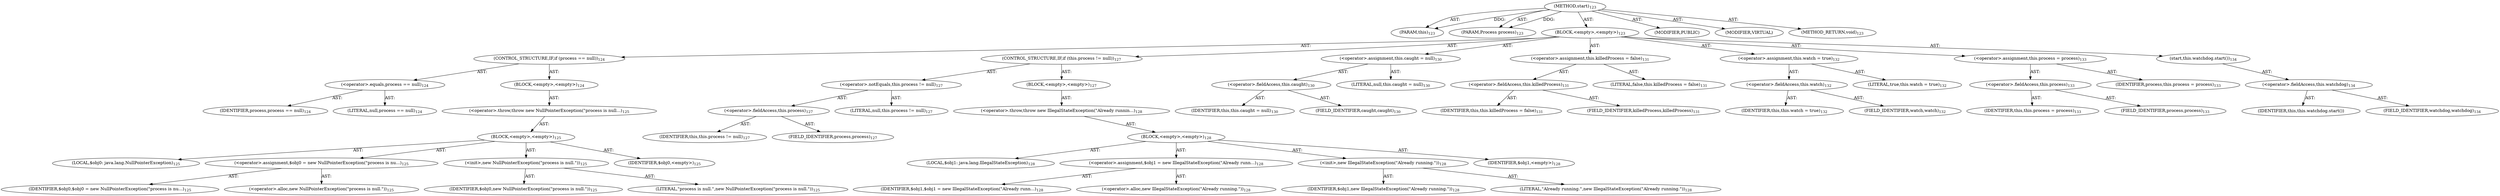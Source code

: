 digraph "start" {  
"111669149698" [label = <(METHOD,start)<SUB>123</SUB>> ]
"115964116992" [label = <(PARAM,this)<SUB>123</SUB>> ]
"115964116998" [label = <(PARAM,Process process)<SUB>123</SUB>> ]
"25769803778" [label = <(BLOCK,&lt;empty&gt;,&lt;empty&gt;)<SUB>123</SUB>> ]
"47244640256" [label = <(CONTROL_STRUCTURE,IF,if (process == null))<SUB>124</SUB>> ]
"30064771087" [label = <(&lt;operator&gt;.equals,process == null)<SUB>124</SUB>> ]
"68719476752" [label = <(IDENTIFIER,process,process == null)<SUB>124</SUB>> ]
"90194313219" [label = <(LITERAL,null,process == null)<SUB>124</SUB>> ]
"25769803779" [label = <(BLOCK,&lt;empty&gt;,&lt;empty&gt;)<SUB>124</SUB>> ]
"30064771088" [label = <(&lt;operator&gt;.throw,throw new NullPointerException(&quot;process is null...)<SUB>125</SUB>> ]
"25769803780" [label = <(BLOCK,&lt;empty&gt;,&lt;empty&gt;)<SUB>125</SUB>> ]
"94489280512" [label = <(LOCAL,$obj0: java.lang.NullPointerException)<SUB>125</SUB>> ]
"30064771089" [label = <(&lt;operator&gt;.assignment,$obj0 = new NullPointerException(&quot;process is nu...)<SUB>125</SUB>> ]
"68719476753" [label = <(IDENTIFIER,$obj0,$obj0 = new NullPointerException(&quot;process is nu...)<SUB>125</SUB>> ]
"30064771090" [label = <(&lt;operator&gt;.alloc,new NullPointerException(&quot;process is null.&quot;))<SUB>125</SUB>> ]
"30064771091" [label = <(&lt;init&gt;,new NullPointerException(&quot;process is null.&quot;))<SUB>125</SUB>> ]
"68719476754" [label = <(IDENTIFIER,$obj0,new NullPointerException(&quot;process is null.&quot;))<SUB>125</SUB>> ]
"90194313220" [label = <(LITERAL,&quot;process is null.&quot;,new NullPointerException(&quot;process is null.&quot;))<SUB>125</SUB>> ]
"68719476755" [label = <(IDENTIFIER,$obj0,&lt;empty&gt;)<SUB>125</SUB>> ]
"47244640257" [label = <(CONTROL_STRUCTURE,IF,if (this.process != null))<SUB>127</SUB>> ]
"30064771092" [label = <(&lt;operator&gt;.notEquals,this.process != null)<SUB>127</SUB>> ]
"30064771093" [label = <(&lt;operator&gt;.fieldAccess,this.process)<SUB>127</SUB>> ]
"68719476736" [label = <(IDENTIFIER,this,this.process != null)<SUB>127</SUB>> ]
"55834574854" [label = <(FIELD_IDENTIFIER,process,process)<SUB>127</SUB>> ]
"90194313221" [label = <(LITERAL,null,this.process != null)<SUB>127</SUB>> ]
"25769803781" [label = <(BLOCK,&lt;empty&gt;,&lt;empty&gt;)<SUB>127</SUB>> ]
"30064771094" [label = <(&lt;operator&gt;.throw,throw new IllegalStateException(&quot;Already runnin...)<SUB>128</SUB>> ]
"25769803782" [label = <(BLOCK,&lt;empty&gt;,&lt;empty&gt;)<SUB>128</SUB>> ]
"94489280513" [label = <(LOCAL,$obj1: java.lang.IllegalStateException)<SUB>128</SUB>> ]
"30064771095" [label = <(&lt;operator&gt;.assignment,$obj1 = new IllegalStateException(&quot;Already runn...)<SUB>128</SUB>> ]
"68719476756" [label = <(IDENTIFIER,$obj1,$obj1 = new IllegalStateException(&quot;Already runn...)<SUB>128</SUB>> ]
"30064771096" [label = <(&lt;operator&gt;.alloc,new IllegalStateException(&quot;Already running.&quot;))<SUB>128</SUB>> ]
"30064771097" [label = <(&lt;init&gt;,new IllegalStateException(&quot;Already running.&quot;))<SUB>128</SUB>> ]
"68719476757" [label = <(IDENTIFIER,$obj1,new IllegalStateException(&quot;Already running.&quot;))<SUB>128</SUB>> ]
"90194313222" [label = <(LITERAL,&quot;Already running.&quot;,new IllegalStateException(&quot;Already running.&quot;))<SUB>128</SUB>> ]
"68719476758" [label = <(IDENTIFIER,$obj1,&lt;empty&gt;)<SUB>128</SUB>> ]
"30064771098" [label = <(&lt;operator&gt;.assignment,this.caught = null)<SUB>130</SUB>> ]
"30064771099" [label = <(&lt;operator&gt;.fieldAccess,this.caught)<SUB>130</SUB>> ]
"68719476737" [label = <(IDENTIFIER,this,this.caught = null)<SUB>130</SUB>> ]
"55834574855" [label = <(FIELD_IDENTIFIER,caught,caught)<SUB>130</SUB>> ]
"90194313223" [label = <(LITERAL,null,this.caught = null)<SUB>130</SUB>> ]
"30064771100" [label = <(&lt;operator&gt;.assignment,this.killedProcess = false)<SUB>131</SUB>> ]
"30064771101" [label = <(&lt;operator&gt;.fieldAccess,this.killedProcess)<SUB>131</SUB>> ]
"68719476738" [label = <(IDENTIFIER,this,this.killedProcess = false)<SUB>131</SUB>> ]
"55834574856" [label = <(FIELD_IDENTIFIER,killedProcess,killedProcess)<SUB>131</SUB>> ]
"90194313224" [label = <(LITERAL,false,this.killedProcess = false)<SUB>131</SUB>> ]
"30064771102" [label = <(&lt;operator&gt;.assignment,this.watch = true)<SUB>132</SUB>> ]
"30064771103" [label = <(&lt;operator&gt;.fieldAccess,this.watch)<SUB>132</SUB>> ]
"68719476739" [label = <(IDENTIFIER,this,this.watch = true)<SUB>132</SUB>> ]
"55834574857" [label = <(FIELD_IDENTIFIER,watch,watch)<SUB>132</SUB>> ]
"90194313225" [label = <(LITERAL,true,this.watch = true)<SUB>132</SUB>> ]
"30064771104" [label = <(&lt;operator&gt;.assignment,this.process = process)<SUB>133</SUB>> ]
"30064771105" [label = <(&lt;operator&gt;.fieldAccess,this.process)<SUB>133</SUB>> ]
"68719476740" [label = <(IDENTIFIER,this,this.process = process)<SUB>133</SUB>> ]
"55834574858" [label = <(FIELD_IDENTIFIER,process,process)<SUB>133</SUB>> ]
"68719476759" [label = <(IDENTIFIER,process,this.process = process)<SUB>133</SUB>> ]
"30064771106" [label = <(start,this.watchdog.start())<SUB>134</SUB>> ]
"30064771107" [label = <(&lt;operator&gt;.fieldAccess,this.watchdog)<SUB>134</SUB>> ]
"68719476760" [label = <(IDENTIFIER,this,this.watchdog.start())> ]
"55834574859" [label = <(FIELD_IDENTIFIER,watchdog,watchdog)<SUB>134</SUB>> ]
"133143986185" [label = <(MODIFIER,PUBLIC)> ]
"133143986186" [label = <(MODIFIER,VIRTUAL)> ]
"128849018882" [label = <(METHOD_RETURN,void)<SUB>123</SUB>> ]
  "111669149698" -> "115964116992"  [ label = "AST: "] 
  "111669149698" -> "115964116998"  [ label = "AST: "] 
  "111669149698" -> "25769803778"  [ label = "AST: "] 
  "111669149698" -> "133143986185"  [ label = "AST: "] 
  "111669149698" -> "133143986186"  [ label = "AST: "] 
  "111669149698" -> "128849018882"  [ label = "AST: "] 
  "25769803778" -> "47244640256"  [ label = "AST: "] 
  "25769803778" -> "47244640257"  [ label = "AST: "] 
  "25769803778" -> "30064771098"  [ label = "AST: "] 
  "25769803778" -> "30064771100"  [ label = "AST: "] 
  "25769803778" -> "30064771102"  [ label = "AST: "] 
  "25769803778" -> "30064771104"  [ label = "AST: "] 
  "25769803778" -> "30064771106"  [ label = "AST: "] 
  "47244640256" -> "30064771087"  [ label = "AST: "] 
  "47244640256" -> "25769803779"  [ label = "AST: "] 
  "30064771087" -> "68719476752"  [ label = "AST: "] 
  "30064771087" -> "90194313219"  [ label = "AST: "] 
  "25769803779" -> "30064771088"  [ label = "AST: "] 
  "30064771088" -> "25769803780"  [ label = "AST: "] 
  "25769803780" -> "94489280512"  [ label = "AST: "] 
  "25769803780" -> "30064771089"  [ label = "AST: "] 
  "25769803780" -> "30064771091"  [ label = "AST: "] 
  "25769803780" -> "68719476755"  [ label = "AST: "] 
  "30064771089" -> "68719476753"  [ label = "AST: "] 
  "30064771089" -> "30064771090"  [ label = "AST: "] 
  "30064771091" -> "68719476754"  [ label = "AST: "] 
  "30064771091" -> "90194313220"  [ label = "AST: "] 
  "47244640257" -> "30064771092"  [ label = "AST: "] 
  "47244640257" -> "25769803781"  [ label = "AST: "] 
  "30064771092" -> "30064771093"  [ label = "AST: "] 
  "30064771092" -> "90194313221"  [ label = "AST: "] 
  "30064771093" -> "68719476736"  [ label = "AST: "] 
  "30064771093" -> "55834574854"  [ label = "AST: "] 
  "25769803781" -> "30064771094"  [ label = "AST: "] 
  "30064771094" -> "25769803782"  [ label = "AST: "] 
  "25769803782" -> "94489280513"  [ label = "AST: "] 
  "25769803782" -> "30064771095"  [ label = "AST: "] 
  "25769803782" -> "30064771097"  [ label = "AST: "] 
  "25769803782" -> "68719476758"  [ label = "AST: "] 
  "30064771095" -> "68719476756"  [ label = "AST: "] 
  "30064771095" -> "30064771096"  [ label = "AST: "] 
  "30064771097" -> "68719476757"  [ label = "AST: "] 
  "30064771097" -> "90194313222"  [ label = "AST: "] 
  "30064771098" -> "30064771099"  [ label = "AST: "] 
  "30064771098" -> "90194313223"  [ label = "AST: "] 
  "30064771099" -> "68719476737"  [ label = "AST: "] 
  "30064771099" -> "55834574855"  [ label = "AST: "] 
  "30064771100" -> "30064771101"  [ label = "AST: "] 
  "30064771100" -> "90194313224"  [ label = "AST: "] 
  "30064771101" -> "68719476738"  [ label = "AST: "] 
  "30064771101" -> "55834574856"  [ label = "AST: "] 
  "30064771102" -> "30064771103"  [ label = "AST: "] 
  "30064771102" -> "90194313225"  [ label = "AST: "] 
  "30064771103" -> "68719476739"  [ label = "AST: "] 
  "30064771103" -> "55834574857"  [ label = "AST: "] 
  "30064771104" -> "30064771105"  [ label = "AST: "] 
  "30064771104" -> "68719476759"  [ label = "AST: "] 
  "30064771105" -> "68719476740"  [ label = "AST: "] 
  "30064771105" -> "55834574858"  [ label = "AST: "] 
  "30064771106" -> "30064771107"  [ label = "AST: "] 
  "30064771107" -> "68719476760"  [ label = "AST: "] 
  "30064771107" -> "55834574859"  [ label = "AST: "] 
  "111669149698" -> "115964116992"  [ label = "DDG: "] 
  "111669149698" -> "115964116998"  [ label = "DDG: "] 
}
